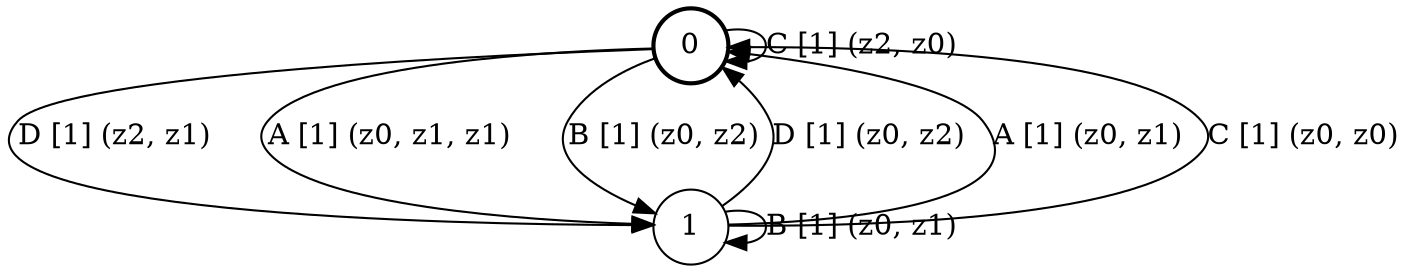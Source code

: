 # generated file, don't try to modify
# command: dot -Tpng <filename> > tree.png
digraph Automaton {
    node [shape = circle];
    0 [style = "bold"];
    0 -> 1 [label = "D [1] (z2, z1) "];
    0 -> 1 [label = "A [1] (z0, z1, z1) "];
    0 -> 1 [label = "B [1] (z0, z2) "];
    0 -> 0 [label = "C [1] (z2, z0) "];
    1 -> 0 [label = "D [1] (z0, z2) "];
    1 -> 0 [label = "A [1] (z0, z1) "];
    1 -> 1 [label = "B [1] (z0, z1) "];
    1 -> 0 [label = "C [1] (z0, z0) "];
}
